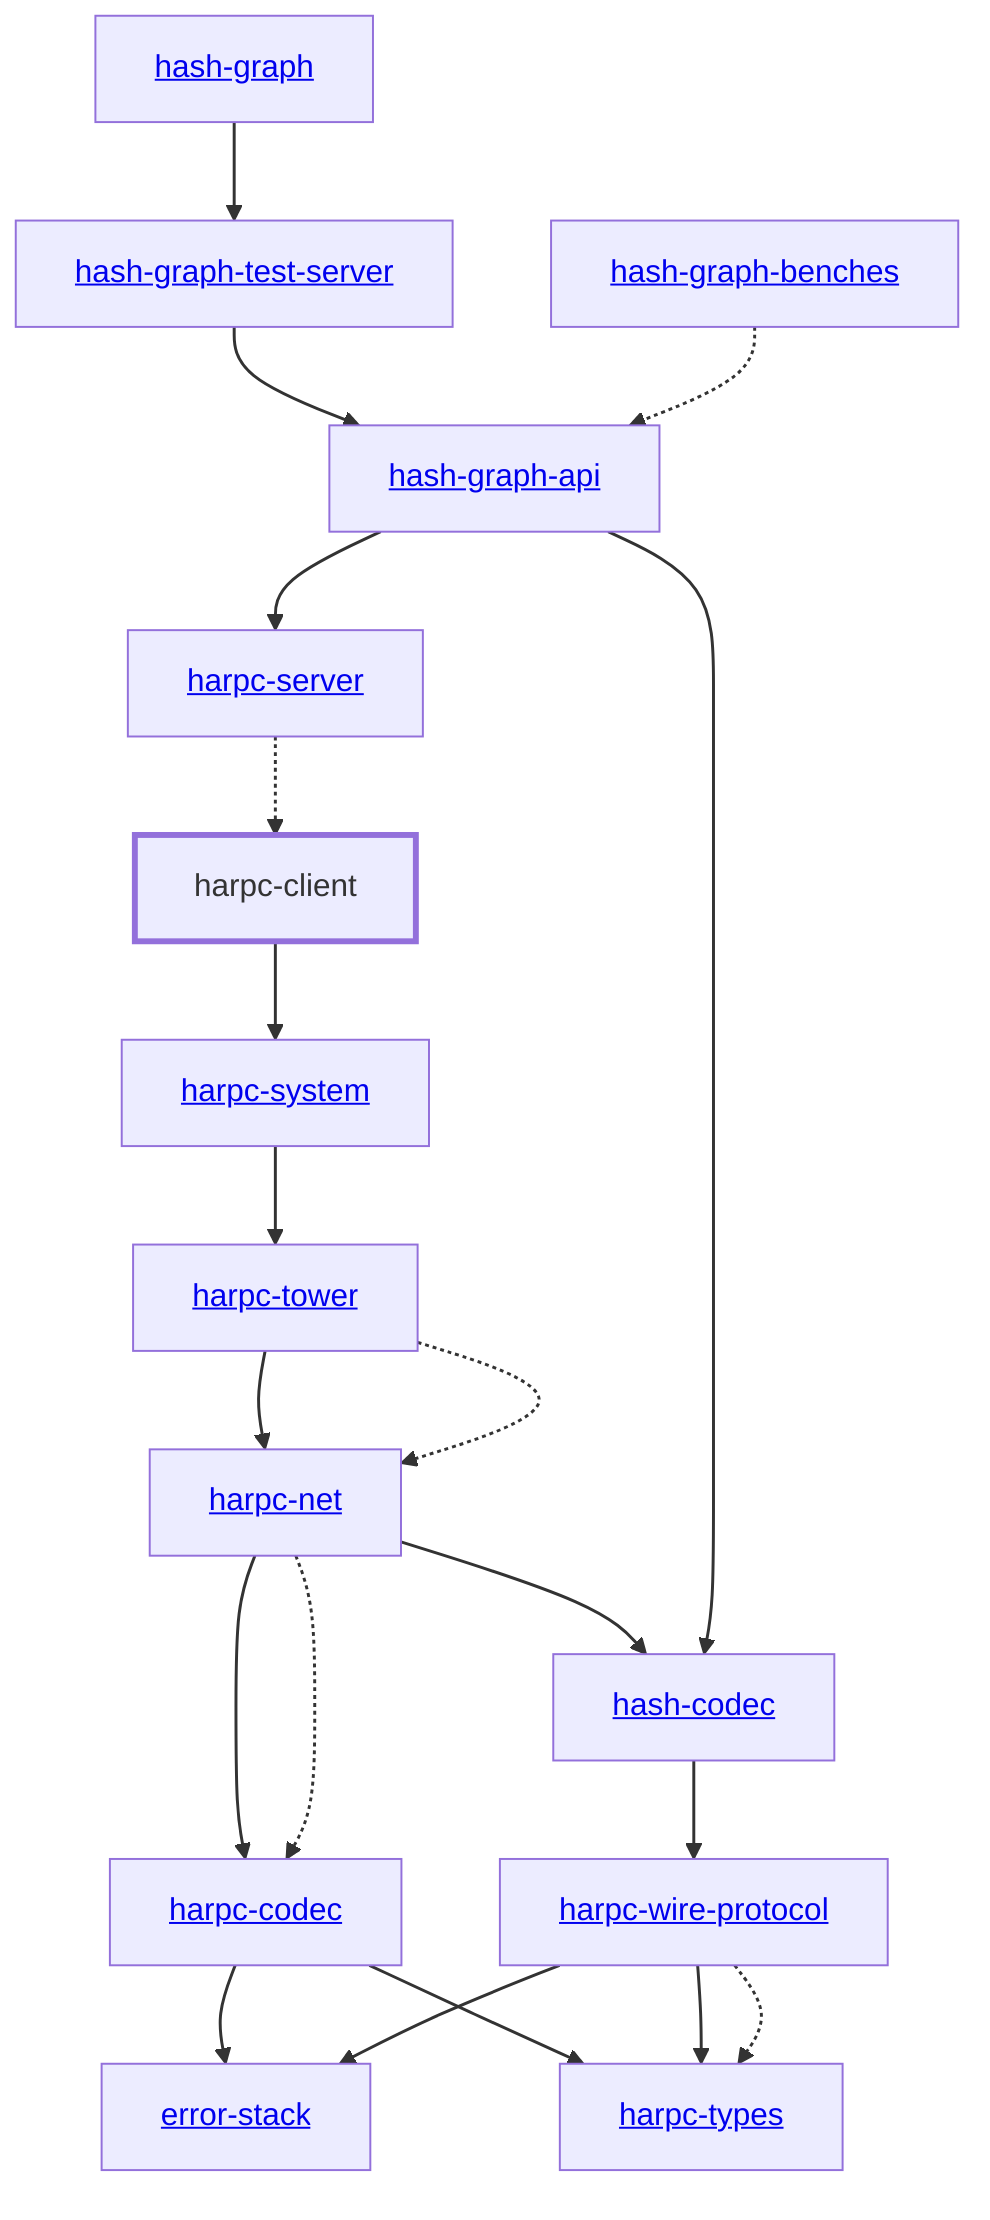 graph TD
    linkStyle default stroke-width:1.5px
    classDef default stroke-width:1px
    classDef root stroke-width:3px
    classDef dev stroke-width:1px
    classDef build stroke-width:1px
    %% Legend
    %% --> : Normal dependency
    %% -.-> : Dev dependency
    %% ---> : Build dependency
    0[<a href="../harpc_tower/index.html">harpc-tower</a>]
    1[<a href="../harpc_types/index.html">harpc-types</a>]
    2[<a href="../harpc_wire_protocol/index.html">harpc-wire-protocol</a>]
    3[<a href="../hash_codec/index.html">hash-codec</a>]
    4[<a href="../hash_graph/index.html">hash-graph</a>]
    5[<a href="../hash_graph_api/index.html">hash-graph-api</a>]
    6[<a href="../hash_graph_test_server/index.html">hash-graph-test-server</a>]
    7[<a href="../error_stack/index.html">error-stack</a>]
    8[<a href="../hash_graph_benches/index.html">hash-graph-benches</a>]
    9[harpc-client]
    class 9 root
    10[<a href="../harpc_codec/index.html">harpc-codec</a>]
    11[<a href="../harpc_net/index.html">harpc-net</a>]
    12[<a href="../harpc_server/index.html">harpc-server</a>]
    13[<a href="../harpc_system/index.html">harpc-system</a>]
    5 --> 12
    9 --> 13
    10 --> 7
    10 --> 1
    11 --> 10
    11 --> 3
    11 -.-> 10
    12 -.-> 9
    6 --> 5
    13 --> 0
    0 --> 11
    0 -.-> 11
    2 --> 7
    2 --> 1
    2 -.-> 1
    3 --> 2
    5 --> 3
    4 --> 6
    8 -.-> 5